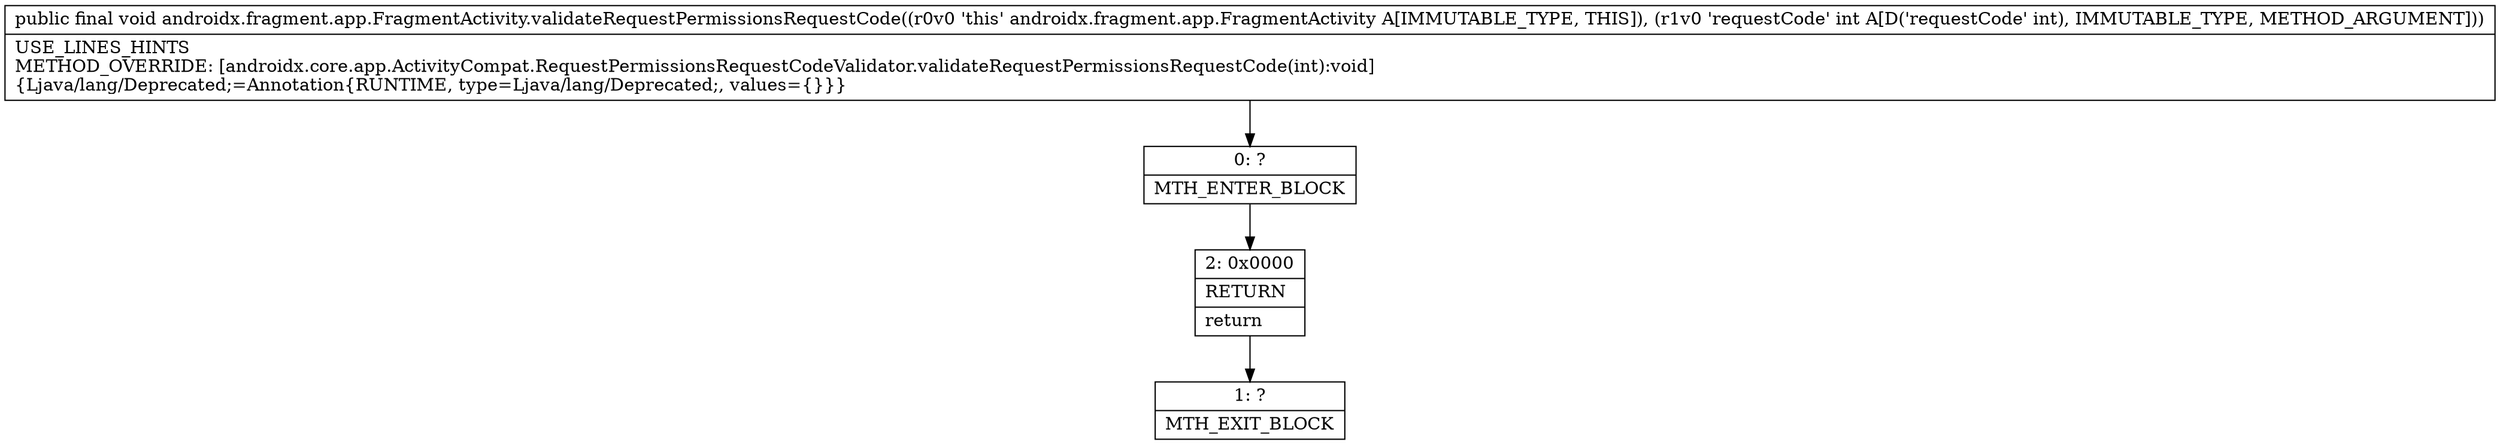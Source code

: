 digraph "CFG forandroidx.fragment.app.FragmentActivity.validateRequestPermissionsRequestCode(I)V" {
Node_0 [shape=record,label="{0\:\ ?|MTH_ENTER_BLOCK\l}"];
Node_2 [shape=record,label="{2\:\ 0x0000|RETURN\l|return\l}"];
Node_1 [shape=record,label="{1\:\ ?|MTH_EXIT_BLOCK\l}"];
MethodNode[shape=record,label="{public final void androidx.fragment.app.FragmentActivity.validateRequestPermissionsRequestCode((r0v0 'this' androidx.fragment.app.FragmentActivity A[IMMUTABLE_TYPE, THIS]), (r1v0 'requestCode' int A[D('requestCode' int), IMMUTABLE_TYPE, METHOD_ARGUMENT]))  | USE_LINES_HINTS\lMETHOD_OVERRIDE: [androidx.core.app.ActivityCompat.RequestPermissionsRequestCodeValidator.validateRequestPermissionsRequestCode(int):void]\l\{Ljava\/lang\/Deprecated;=Annotation\{RUNTIME, type=Ljava\/lang\/Deprecated;, values=\{\}\}\}\l}"];
MethodNode -> Node_0;Node_0 -> Node_2;
Node_2 -> Node_1;
}

